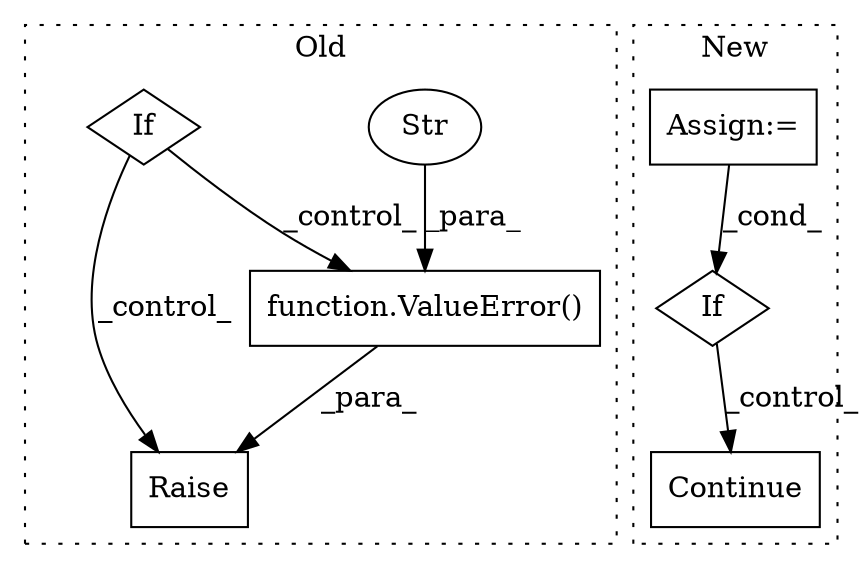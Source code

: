 digraph G {
subgraph cluster0 {
1 [label="function.ValueError()" a="75" s="6423,6666" l="28,14" shape="box"];
3 [label="Raise" a="91" s="6417" l="6" shape="box"];
4 [label="Str" a="66" s="6451" l="215" shape="ellipse"];
7 [label="If" a="96" s="6322" l="3" shape="diamond"];
label = "Old";
style="dotted";
}
subgraph cluster1 {
2 [label="Continue" a="43" s="6219" l="8" shape="box"];
5 [label="Assign:=" a="68" s="5836" l="3" shape="box"];
6 [label="If" a="96" s="5892" l="3" shape="diamond"];
label = "New";
style="dotted";
}
1 -> 3 [label="_para_"];
4 -> 1 [label="_para_"];
5 -> 6 [label="_cond_"];
6 -> 2 [label="_control_"];
7 -> 1 [label="_control_"];
7 -> 3 [label="_control_"];
}
